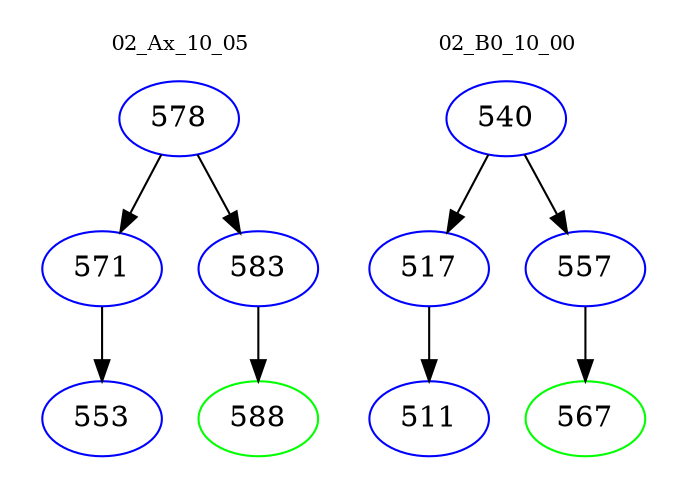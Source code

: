 digraph{
subgraph cluster_0 {
color = white
label = "02_Ax_10_05";
fontsize=10;
T0_578 [label="578", color="blue"]
T0_578 -> T0_571 [color="black"]
T0_571 [label="571", color="blue"]
T0_571 -> T0_553 [color="black"]
T0_553 [label="553", color="blue"]
T0_578 -> T0_583 [color="black"]
T0_583 [label="583", color="blue"]
T0_583 -> T0_588 [color="black"]
T0_588 [label="588", color="green"]
}
subgraph cluster_1 {
color = white
label = "02_B0_10_00";
fontsize=10;
T1_540 [label="540", color="blue"]
T1_540 -> T1_517 [color="black"]
T1_517 [label="517", color="blue"]
T1_517 -> T1_511 [color="black"]
T1_511 [label="511", color="blue"]
T1_540 -> T1_557 [color="black"]
T1_557 [label="557", color="blue"]
T1_557 -> T1_567 [color="black"]
T1_567 [label="567", color="green"]
}
}
